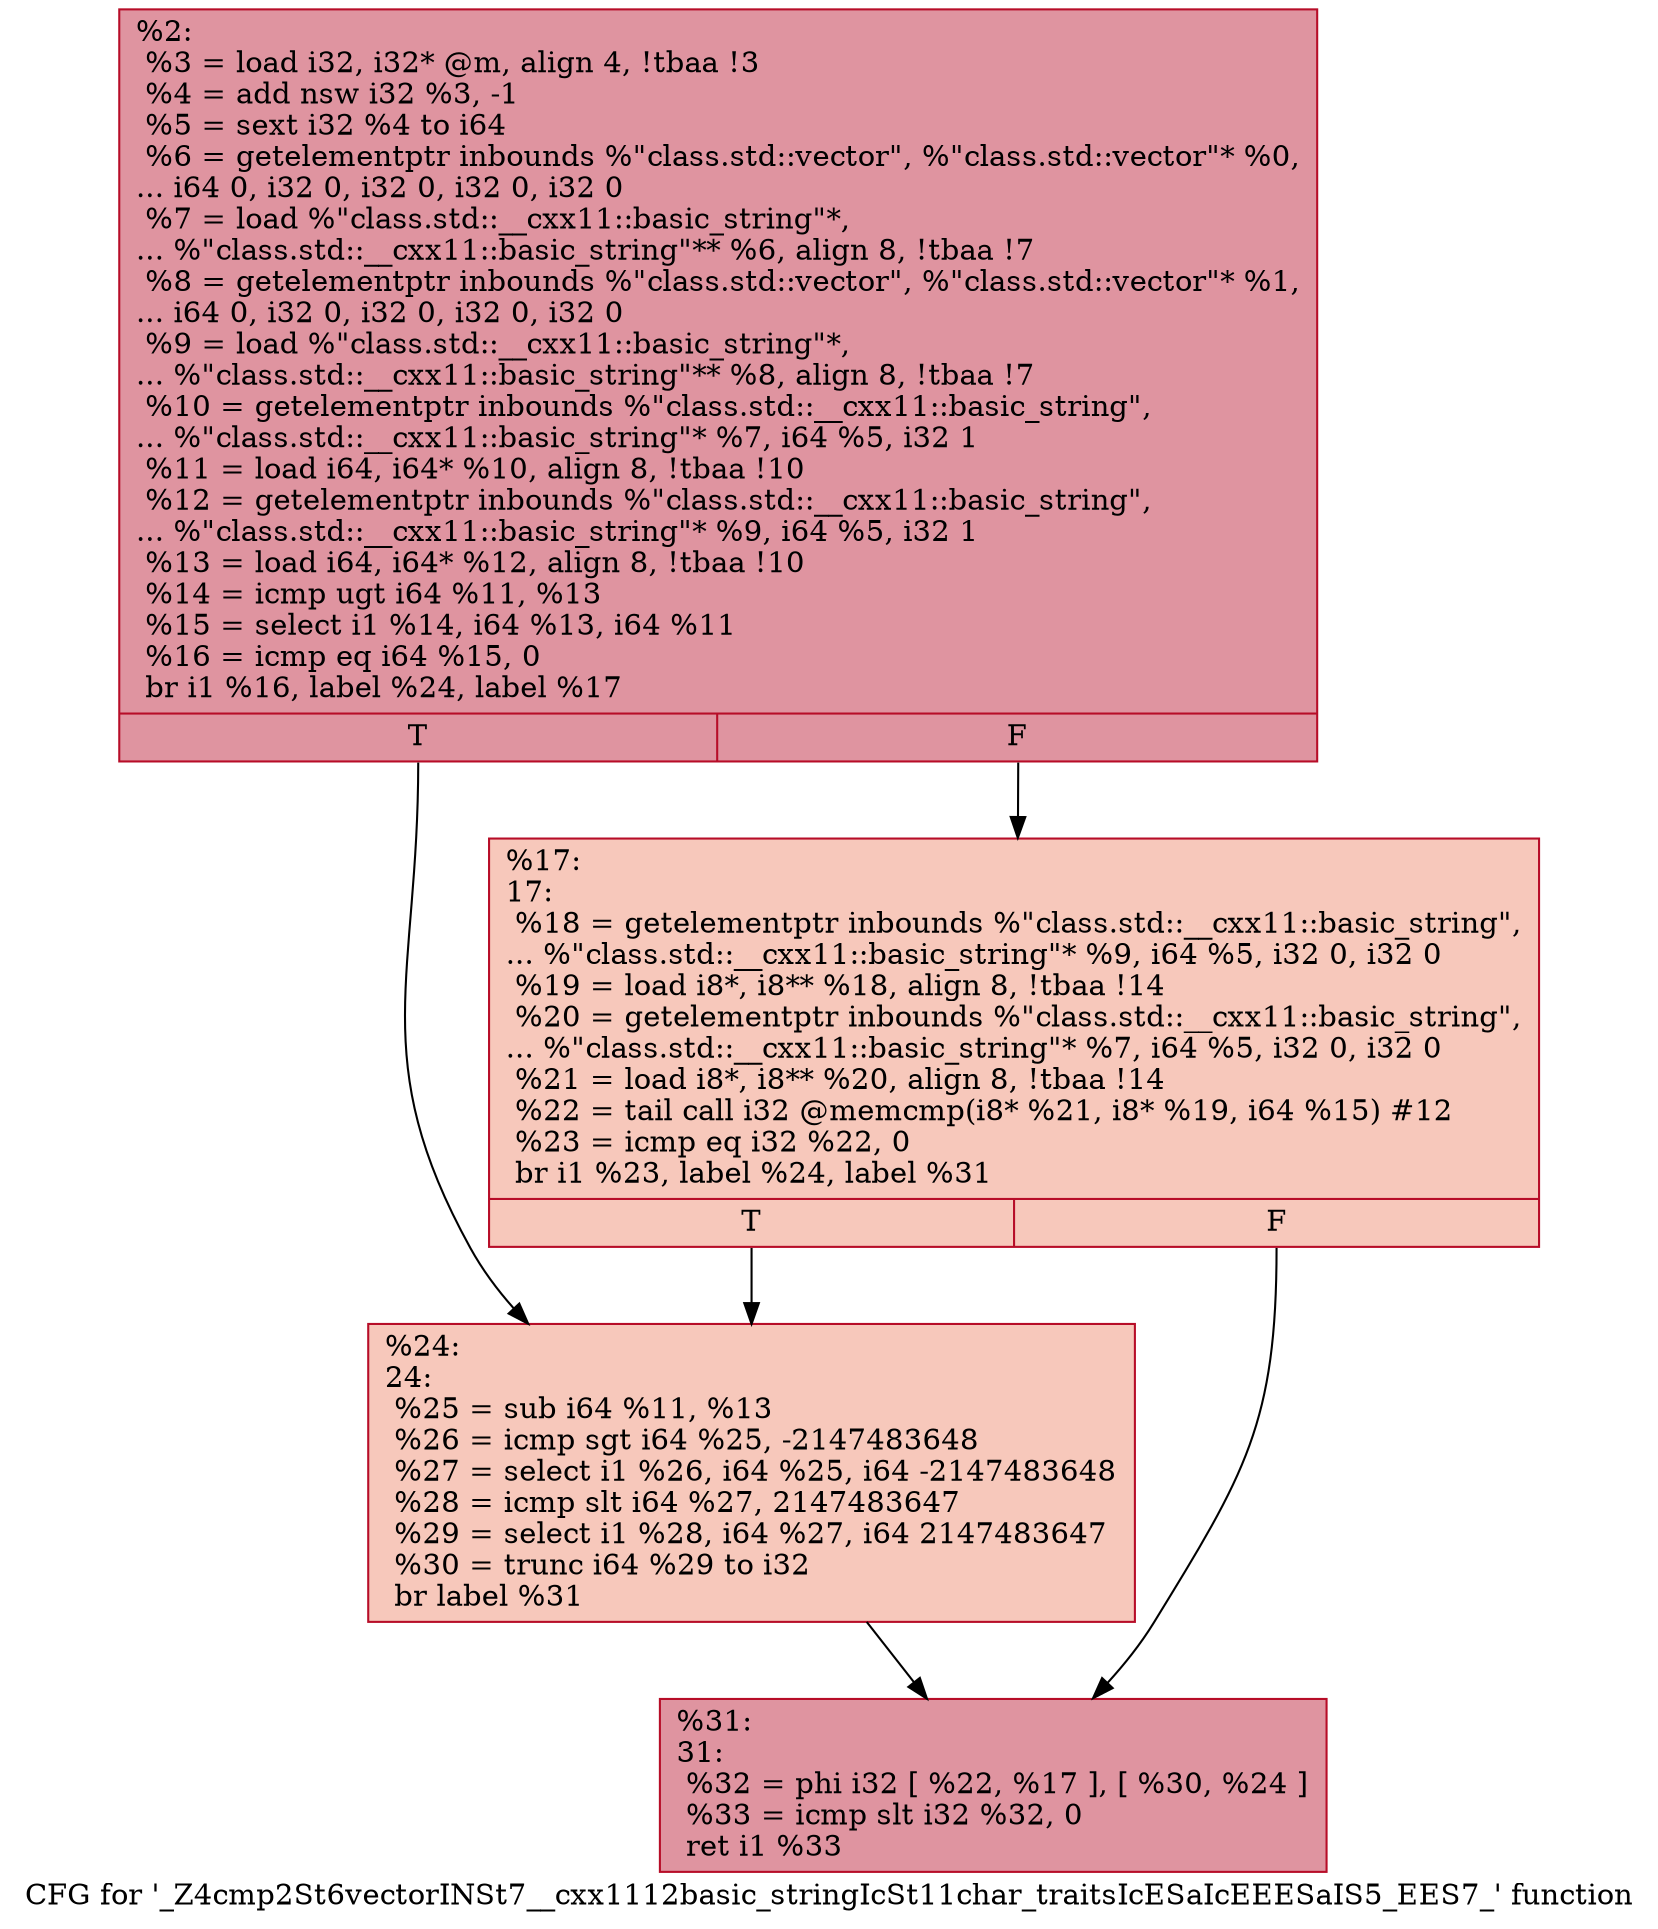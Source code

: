 digraph "CFG for '_Z4cmp2St6vectorINSt7__cxx1112basic_stringIcSt11char_traitsIcESaIcEEESaIS5_EES7_' function" {
	label="CFG for '_Z4cmp2St6vectorINSt7__cxx1112basic_stringIcSt11char_traitsIcESaIcEEESaIS5_EES7_' function";

	Node0x55ec4a5d8870 [shape=record,color="#b70d28ff", style=filled, fillcolor="#b70d2870",label="{%2:\l  %3 = load i32, i32* @m, align 4, !tbaa !3\l  %4 = add nsw i32 %3, -1\l  %5 = sext i32 %4 to i64\l  %6 = getelementptr inbounds %\"class.std::vector\", %\"class.std::vector\"* %0,\l... i64 0, i32 0, i32 0, i32 0, i32 0\l  %7 = load %\"class.std::__cxx11::basic_string\"*,\l... %\"class.std::__cxx11::basic_string\"** %6, align 8, !tbaa !7\l  %8 = getelementptr inbounds %\"class.std::vector\", %\"class.std::vector\"* %1,\l... i64 0, i32 0, i32 0, i32 0, i32 0\l  %9 = load %\"class.std::__cxx11::basic_string\"*,\l... %\"class.std::__cxx11::basic_string\"** %8, align 8, !tbaa !7\l  %10 = getelementptr inbounds %\"class.std::__cxx11::basic_string\",\l... %\"class.std::__cxx11::basic_string\"* %7, i64 %5, i32 1\l  %11 = load i64, i64* %10, align 8, !tbaa !10\l  %12 = getelementptr inbounds %\"class.std::__cxx11::basic_string\",\l... %\"class.std::__cxx11::basic_string\"* %9, i64 %5, i32 1\l  %13 = load i64, i64* %12, align 8, !tbaa !10\l  %14 = icmp ugt i64 %11, %13\l  %15 = select i1 %14, i64 %13, i64 %11\l  %16 = icmp eq i64 %15, 0\l  br i1 %16, label %24, label %17\l|{<s0>T|<s1>F}}"];
	Node0x55ec4a5d8870:s0 -> Node0x55ec4a5d9530;
	Node0x55ec4a5d8870:s1 -> Node0x55ec4a5dab60;
	Node0x55ec4a5dab60 [shape=record,color="#b70d28ff", style=filled, fillcolor="#ed836670",label="{%17:\l17:                                               \l  %18 = getelementptr inbounds %\"class.std::__cxx11::basic_string\",\l... %\"class.std::__cxx11::basic_string\"* %9, i64 %5, i32 0, i32 0\l  %19 = load i8*, i8** %18, align 8, !tbaa !14\l  %20 = getelementptr inbounds %\"class.std::__cxx11::basic_string\",\l... %\"class.std::__cxx11::basic_string\"* %7, i64 %5, i32 0, i32 0\l  %21 = load i8*, i8** %20, align 8, !tbaa !14\l  %22 = tail call i32 @memcmp(i8* %21, i8* %19, i64 %15) #12\l  %23 = icmp eq i32 %22, 0\l  br i1 %23, label %24, label %31\l|{<s0>T|<s1>F}}"];
	Node0x55ec4a5dab60:s0 -> Node0x55ec4a5d9530;
	Node0x55ec4a5dab60:s1 -> Node0x55ec4a5db5e0;
	Node0x55ec4a5d9530 [shape=record,color="#b70d28ff", style=filled, fillcolor="#ed836670",label="{%24:\l24:                                               \l  %25 = sub i64 %11, %13\l  %26 = icmp sgt i64 %25, -2147483648\l  %27 = select i1 %26, i64 %25, i64 -2147483648\l  %28 = icmp slt i64 %27, 2147483647\l  %29 = select i1 %28, i64 %27, i64 2147483647\l  %30 = trunc i64 %29 to i32\l  br label %31\l}"];
	Node0x55ec4a5d9530 -> Node0x55ec4a5db5e0;
	Node0x55ec4a5db5e0 [shape=record,color="#b70d28ff", style=filled, fillcolor="#b70d2870",label="{%31:\l31:                                               \l  %32 = phi i32 [ %22, %17 ], [ %30, %24 ]\l  %33 = icmp slt i32 %32, 0\l  ret i1 %33\l}"];
}
